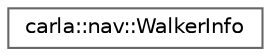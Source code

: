 digraph "类继承关系图"
{
 // INTERACTIVE_SVG=YES
 // LATEX_PDF_SIZE
  bgcolor="transparent";
  edge [fontname=Helvetica,fontsize=10,labelfontname=Helvetica,labelfontsize=10];
  node [fontname=Helvetica,fontsize=10,shape=box,height=0.2,width=0.4];
  rankdir="LR";
  Node0 [id="Node000000",label="carla::nav::WalkerInfo",height=0.2,width=0.4,color="grey40", fillcolor="white", style="filled",URL="$dc/db4/structcarla_1_1nav_1_1WalkerInfo.html",tooltip=" "];
}

